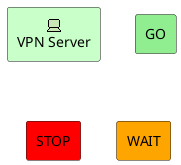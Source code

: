 @startuml
archimate #Technology "VPN Server" as vpnServerA <<technology-device>>

rectangle GO #lightgreen
rectangle STOP #red
rectangle WAIT #orange
@enduml